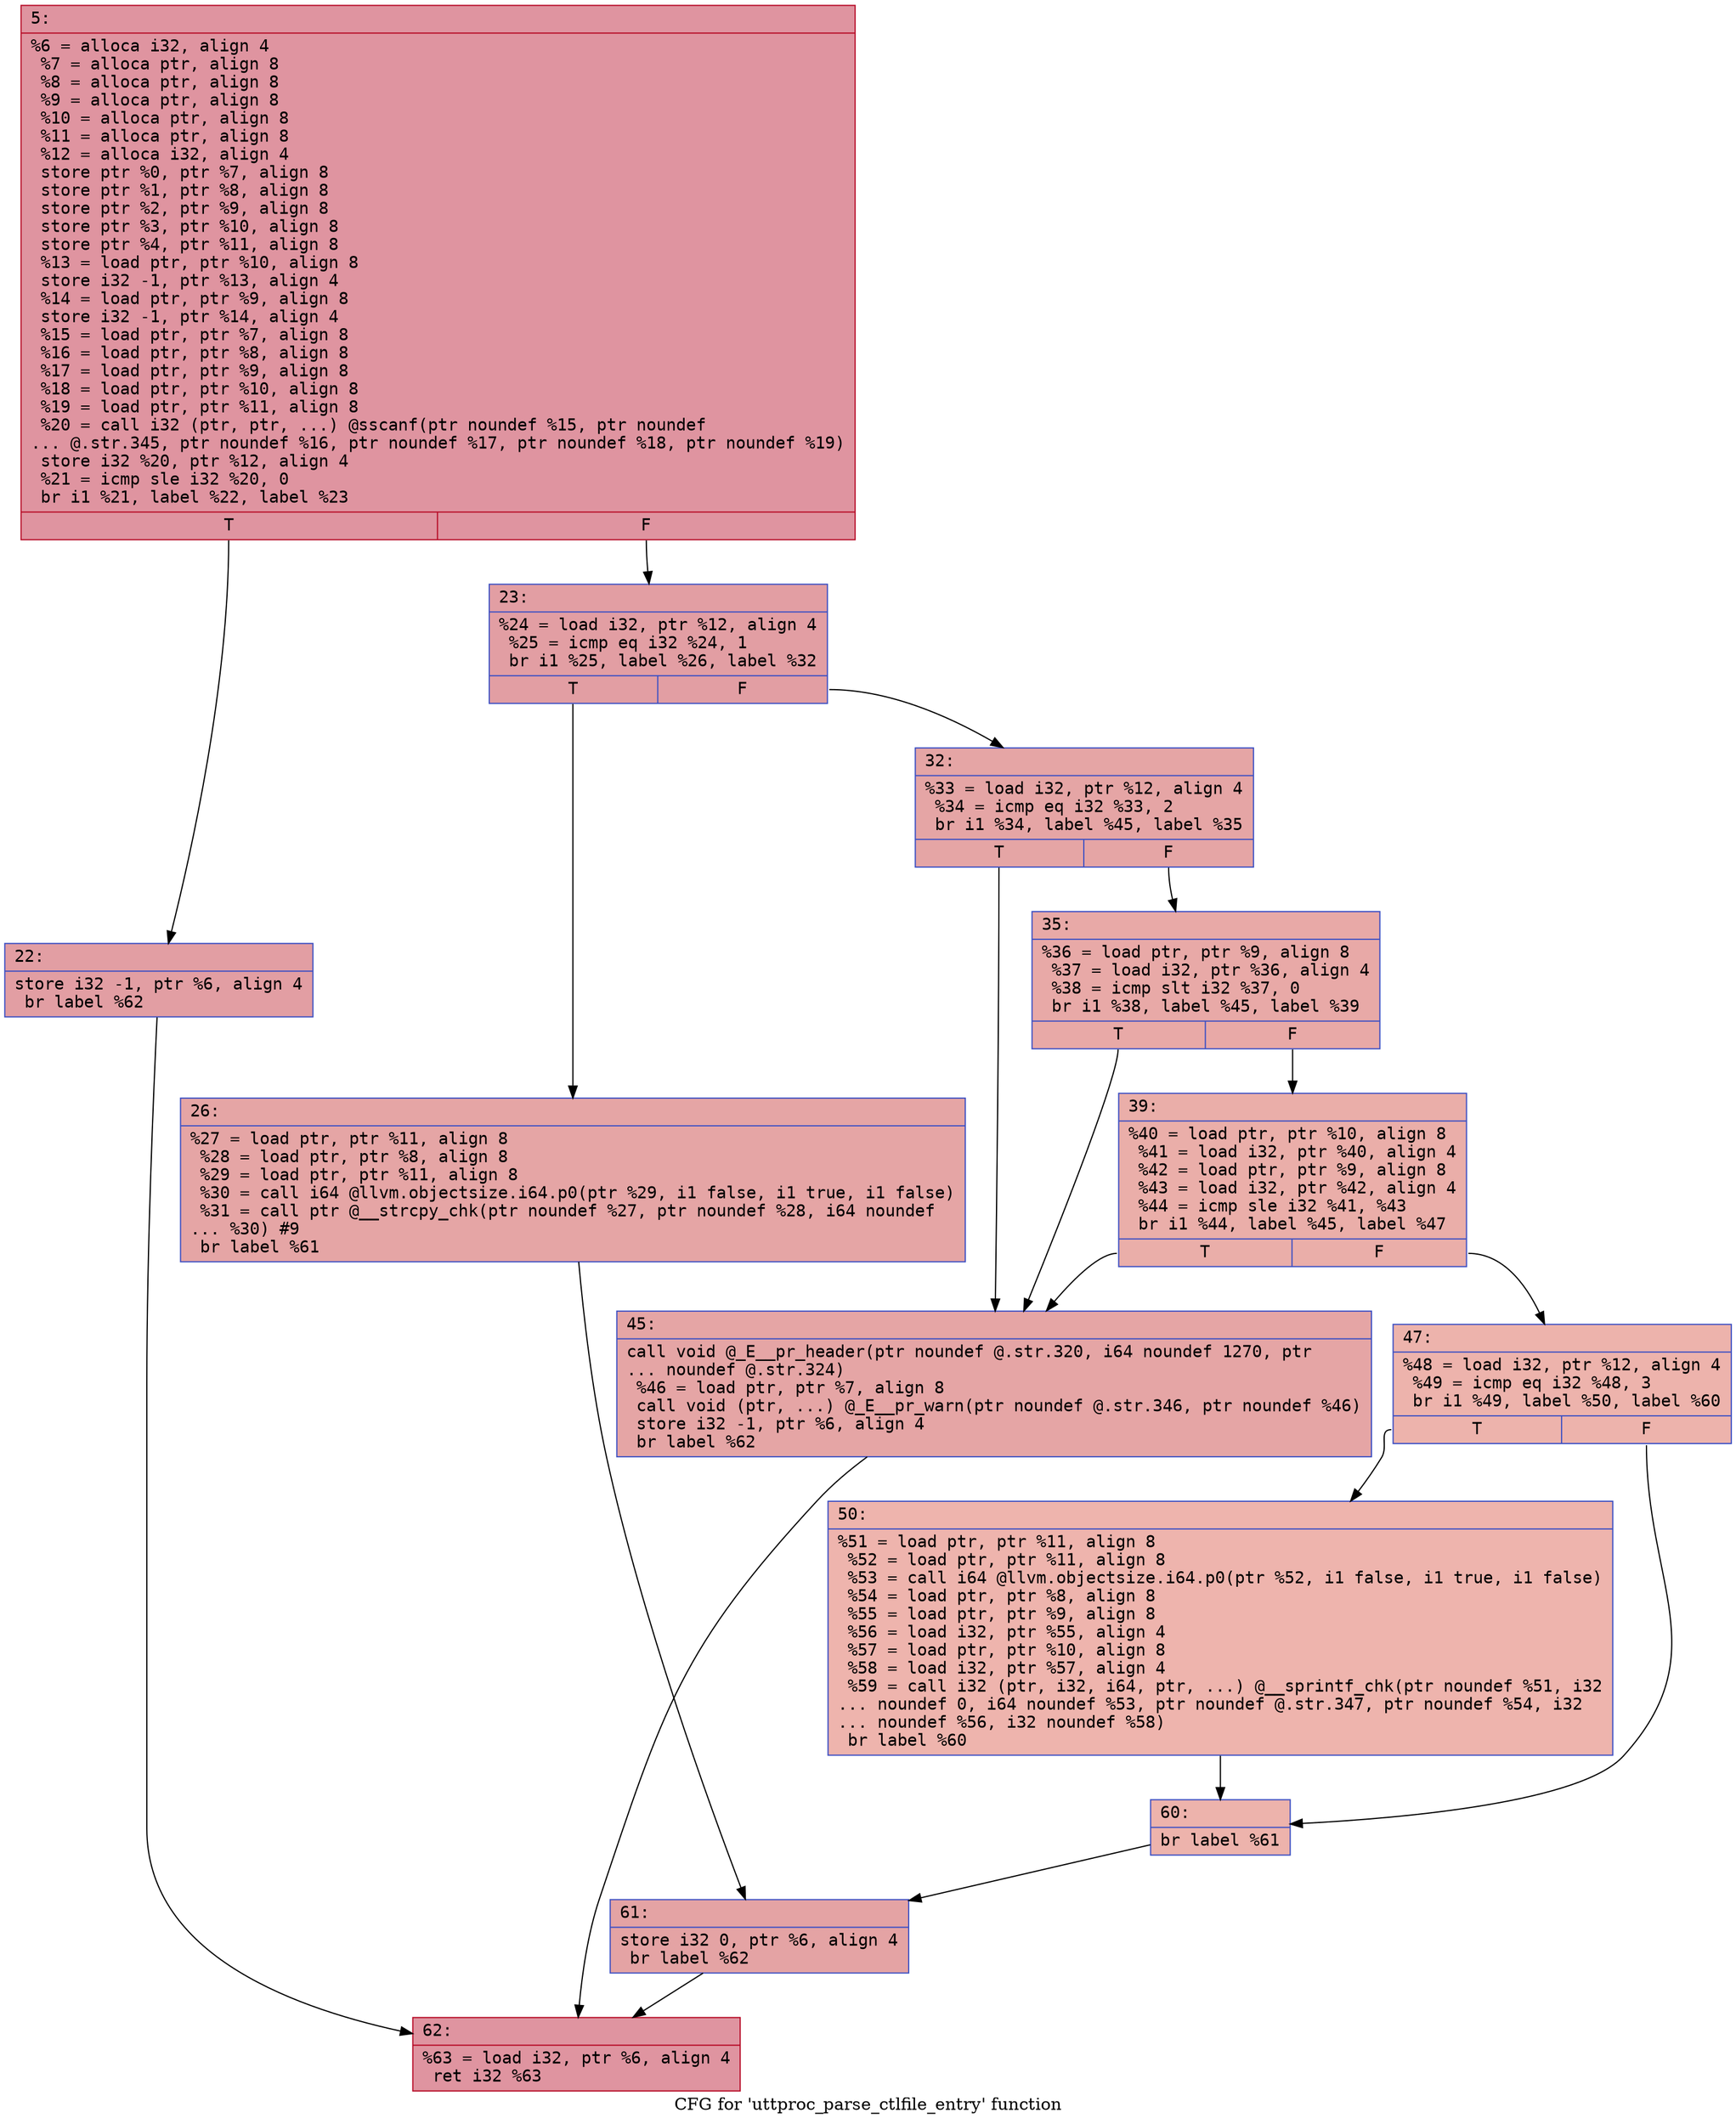 digraph "CFG for 'uttproc_parse_ctlfile_entry' function" {
	label="CFG for 'uttproc_parse_ctlfile_entry' function";

	Node0x6000031e64e0 [shape=record,color="#b70d28ff", style=filled, fillcolor="#b70d2870" fontname="Courier",label="{5:\l|  %6 = alloca i32, align 4\l  %7 = alloca ptr, align 8\l  %8 = alloca ptr, align 8\l  %9 = alloca ptr, align 8\l  %10 = alloca ptr, align 8\l  %11 = alloca ptr, align 8\l  %12 = alloca i32, align 4\l  store ptr %0, ptr %7, align 8\l  store ptr %1, ptr %8, align 8\l  store ptr %2, ptr %9, align 8\l  store ptr %3, ptr %10, align 8\l  store ptr %4, ptr %11, align 8\l  %13 = load ptr, ptr %10, align 8\l  store i32 -1, ptr %13, align 4\l  %14 = load ptr, ptr %9, align 8\l  store i32 -1, ptr %14, align 4\l  %15 = load ptr, ptr %7, align 8\l  %16 = load ptr, ptr %8, align 8\l  %17 = load ptr, ptr %9, align 8\l  %18 = load ptr, ptr %10, align 8\l  %19 = load ptr, ptr %11, align 8\l  %20 = call i32 (ptr, ptr, ...) @sscanf(ptr noundef %15, ptr noundef\l... @.str.345, ptr noundef %16, ptr noundef %17, ptr noundef %18, ptr noundef %19)\l  store i32 %20, ptr %12, align 4\l  %21 = icmp sle i32 %20, 0\l  br i1 %21, label %22, label %23\l|{<s0>T|<s1>F}}"];
	Node0x6000031e64e0:s0 -> Node0x6000031e6530[tooltip="5 -> 22\nProbability 50.00%" ];
	Node0x6000031e64e0:s1 -> Node0x6000031e6580[tooltip="5 -> 23\nProbability 50.00%" ];
	Node0x6000031e6530 [shape=record,color="#3d50c3ff", style=filled, fillcolor="#be242e70" fontname="Courier",label="{22:\l|  store i32 -1, ptr %6, align 4\l  br label %62\l}"];
	Node0x6000031e6530 -> Node0x6000031e68a0[tooltip="22 -> 62\nProbability 100.00%" ];
	Node0x6000031e6580 [shape=record,color="#3d50c3ff", style=filled, fillcolor="#be242e70" fontname="Courier",label="{23:\l|  %24 = load i32, ptr %12, align 4\l  %25 = icmp eq i32 %24, 1\l  br i1 %25, label %26, label %32\l|{<s0>T|<s1>F}}"];
	Node0x6000031e6580:s0 -> Node0x6000031e65d0[tooltip="23 -> 26\nProbability 50.00%" ];
	Node0x6000031e6580:s1 -> Node0x6000031e6620[tooltip="23 -> 32\nProbability 50.00%" ];
	Node0x6000031e65d0 [shape=record,color="#3d50c3ff", style=filled, fillcolor="#c5333470" fontname="Courier",label="{26:\l|  %27 = load ptr, ptr %11, align 8\l  %28 = load ptr, ptr %8, align 8\l  %29 = load ptr, ptr %11, align 8\l  %30 = call i64 @llvm.objectsize.i64.p0(ptr %29, i1 false, i1 true, i1 false)\l  %31 = call ptr @__strcpy_chk(ptr noundef %27, ptr noundef %28, i64 noundef\l... %30) #9\l  br label %61\l}"];
	Node0x6000031e65d0 -> Node0x6000031e6850[tooltip="26 -> 61\nProbability 100.00%" ];
	Node0x6000031e6620 [shape=record,color="#3d50c3ff", style=filled, fillcolor="#c5333470" fontname="Courier",label="{32:\l|  %33 = load i32, ptr %12, align 4\l  %34 = icmp eq i32 %33, 2\l  br i1 %34, label %45, label %35\l|{<s0>T|<s1>F}}"];
	Node0x6000031e6620:s0 -> Node0x6000031e6710[tooltip="32 -> 45\nProbability 50.00%" ];
	Node0x6000031e6620:s1 -> Node0x6000031e6670[tooltip="32 -> 35\nProbability 50.00%" ];
	Node0x6000031e6670 [shape=record,color="#3d50c3ff", style=filled, fillcolor="#ca3b3770" fontname="Courier",label="{35:\l|  %36 = load ptr, ptr %9, align 8\l  %37 = load i32, ptr %36, align 4\l  %38 = icmp slt i32 %37, 0\l  br i1 %38, label %45, label %39\l|{<s0>T|<s1>F}}"];
	Node0x6000031e6670:s0 -> Node0x6000031e6710[tooltip="35 -> 45\nProbability 37.50%" ];
	Node0x6000031e6670:s1 -> Node0x6000031e66c0[tooltip="35 -> 39\nProbability 62.50%" ];
	Node0x6000031e66c0 [shape=record,color="#3d50c3ff", style=filled, fillcolor="#d0473d70" fontname="Courier",label="{39:\l|  %40 = load ptr, ptr %10, align 8\l  %41 = load i32, ptr %40, align 4\l  %42 = load ptr, ptr %9, align 8\l  %43 = load i32, ptr %42, align 4\l  %44 = icmp sle i32 %41, %43\l  br i1 %44, label %45, label %47\l|{<s0>T|<s1>F}}"];
	Node0x6000031e66c0:s0 -> Node0x6000031e6710[tooltip="39 -> 45\nProbability 50.00%" ];
	Node0x6000031e66c0:s1 -> Node0x6000031e6760[tooltip="39 -> 47\nProbability 50.00%" ];
	Node0x6000031e6710 [shape=record,color="#3d50c3ff", style=filled, fillcolor="#c5333470" fontname="Courier",label="{45:\l|  call void @_E__pr_header(ptr noundef @.str.320, i64 noundef 1270, ptr\l... noundef @.str.324)\l  %46 = load ptr, ptr %7, align 8\l  call void (ptr, ...) @_E__pr_warn(ptr noundef @.str.346, ptr noundef %46)\l  store i32 -1, ptr %6, align 4\l  br label %62\l}"];
	Node0x6000031e6710 -> Node0x6000031e68a0[tooltip="45 -> 62\nProbability 100.00%" ];
	Node0x6000031e6760 [shape=record,color="#3d50c3ff", style=filled, fillcolor="#d6524470" fontname="Courier",label="{47:\l|  %48 = load i32, ptr %12, align 4\l  %49 = icmp eq i32 %48, 3\l  br i1 %49, label %50, label %60\l|{<s0>T|<s1>F}}"];
	Node0x6000031e6760:s0 -> Node0x6000031e67b0[tooltip="47 -> 50\nProbability 50.00%" ];
	Node0x6000031e6760:s1 -> Node0x6000031e6800[tooltip="47 -> 60\nProbability 50.00%" ];
	Node0x6000031e67b0 [shape=record,color="#3d50c3ff", style=filled, fillcolor="#d8564670" fontname="Courier",label="{50:\l|  %51 = load ptr, ptr %11, align 8\l  %52 = load ptr, ptr %11, align 8\l  %53 = call i64 @llvm.objectsize.i64.p0(ptr %52, i1 false, i1 true, i1 false)\l  %54 = load ptr, ptr %8, align 8\l  %55 = load ptr, ptr %9, align 8\l  %56 = load i32, ptr %55, align 4\l  %57 = load ptr, ptr %10, align 8\l  %58 = load i32, ptr %57, align 4\l  %59 = call i32 (ptr, i32, i64, ptr, ...) @__sprintf_chk(ptr noundef %51, i32\l... noundef 0, i64 noundef %53, ptr noundef @.str.347, ptr noundef %54, i32\l... noundef %56, i32 noundef %58)\l  br label %60\l}"];
	Node0x6000031e67b0 -> Node0x6000031e6800[tooltip="50 -> 60\nProbability 100.00%" ];
	Node0x6000031e6800 [shape=record,color="#3d50c3ff", style=filled, fillcolor="#d6524470" fontname="Courier",label="{60:\l|  br label %61\l}"];
	Node0x6000031e6800 -> Node0x6000031e6850[tooltip="60 -> 61\nProbability 100.00%" ];
	Node0x6000031e6850 [shape=record,color="#3d50c3ff", style=filled, fillcolor="#c32e3170" fontname="Courier",label="{61:\l|  store i32 0, ptr %6, align 4\l  br label %62\l}"];
	Node0x6000031e6850 -> Node0x6000031e68a0[tooltip="61 -> 62\nProbability 100.00%" ];
	Node0x6000031e68a0 [shape=record,color="#b70d28ff", style=filled, fillcolor="#b70d2870" fontname="Courier",label="{62:\l|  %63 = load i32, ptr %6, align 4\l  ret i32 %63\l}"];
}
